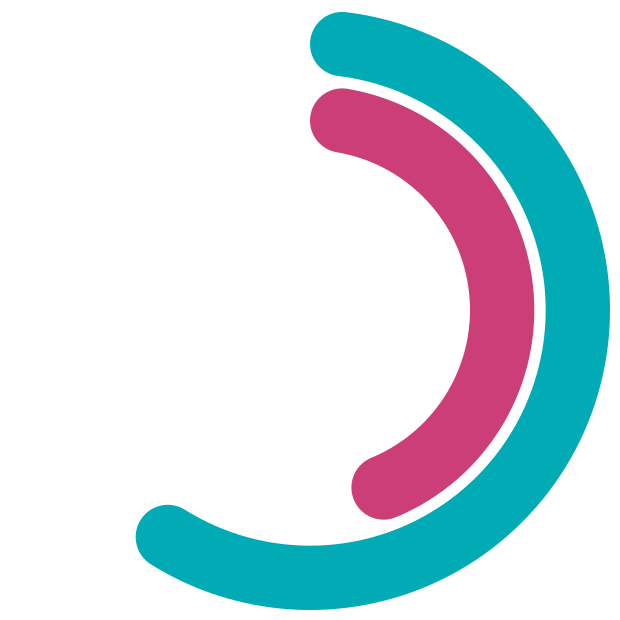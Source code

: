 {
    "$sIDema": "https://vega.github.io/sIDema/vega/v5.json",
    "width": 300,
    "height": 300,
    "padding": 5,
  
  "signals": [
      {
        "name": "startAngle", "value": 0
      },
      {
        "name": "endAngle", "value": 4
      },
      {
        "name": "padAngle", "value": 0
      },
      {
        "name": "bandPadding", "value": 0.15
      },
      {
        "name": "innerRadius", "value": 80
      },
      {
        "name": "cornerRadius", "value": 80
      }
    ],
  
    "data": [{
      "name": "table",
      "values": [{
              "% Fully Vaccinated": 47.4,
              "% Partially Vaccinated": 0,
              "ID": 1
          },
          {
            "% Fully Vaccinated": 0,
            "% Partially Vaccinated": 62.1,
            "ID": 2
        }],
      "transform": [{
          "type": "fold",
          "fields": ["% Fully Vaccinated","% Partially Vaccinated"]
      }, {
          "type": "formula",
          "as": "c",
          "initonly": true,
          "expr": "if(datum.key==='% Fully Vaccinated','#CC3E78',if(datum.key==='% Partially Vaccinated','#00ABB5','red'))"
      }, {
            "type": "stack",
            "groupby": ["ID"],
            "field": "value",
            "as": ["r0","r1"]
          }
        ]
    }],
  
     "scales": [
      {
        "name": "IDbands",
        "type": "band",
        "paddingInner": { "signal": "bandPadding" },
        "range": [{ "signal": "innerRadius" }, { "signal": "width/2" }],
        "domain": {"data": "table", "field": "ID"}
      },
      {
        "name": "angle",
        "type": "linear",
        "range": [{ "signal": "startAngle"}, { "signal": "endAngle"}],
        "nice": true, "zero": true,
        "domain": {"data": "table", "field": "r1"}
      }
    ],
  
    "marks": [
      {
        "type": "arc",
        "from": {"data": "table"},
        "encode": {
          "enter": {
            "x": {"signal": "width/2"},
            "y": {"signal": "height / 2"}
          },
          "update": {
            "fill": {"field": "c"},
            "startAngle": { "scale": "angle", "field": "r0"},
            "endAngle": { "scale": "angle", "field": "r1"},
            "padAngle": {"signal": "padAngle"},
            "innerRadius": { "scale": "IDbands", "field": "ID" },
            "outerRadius": { "scale": "IDbands", "field": "ID", "offset": { "scale": "IDbands", "band": 1 } },
            "cornerRadius": {"signal": "cornerRadius"},
            "tooltip": { "signal": "datum.key+':  '+datum.value+'%'" }
          }
        }
      }
    ],
    "config": {
      "view": {
        "strokeOpacity": 1,
        "stroke": "black" 
      }
    }
  }
  
  